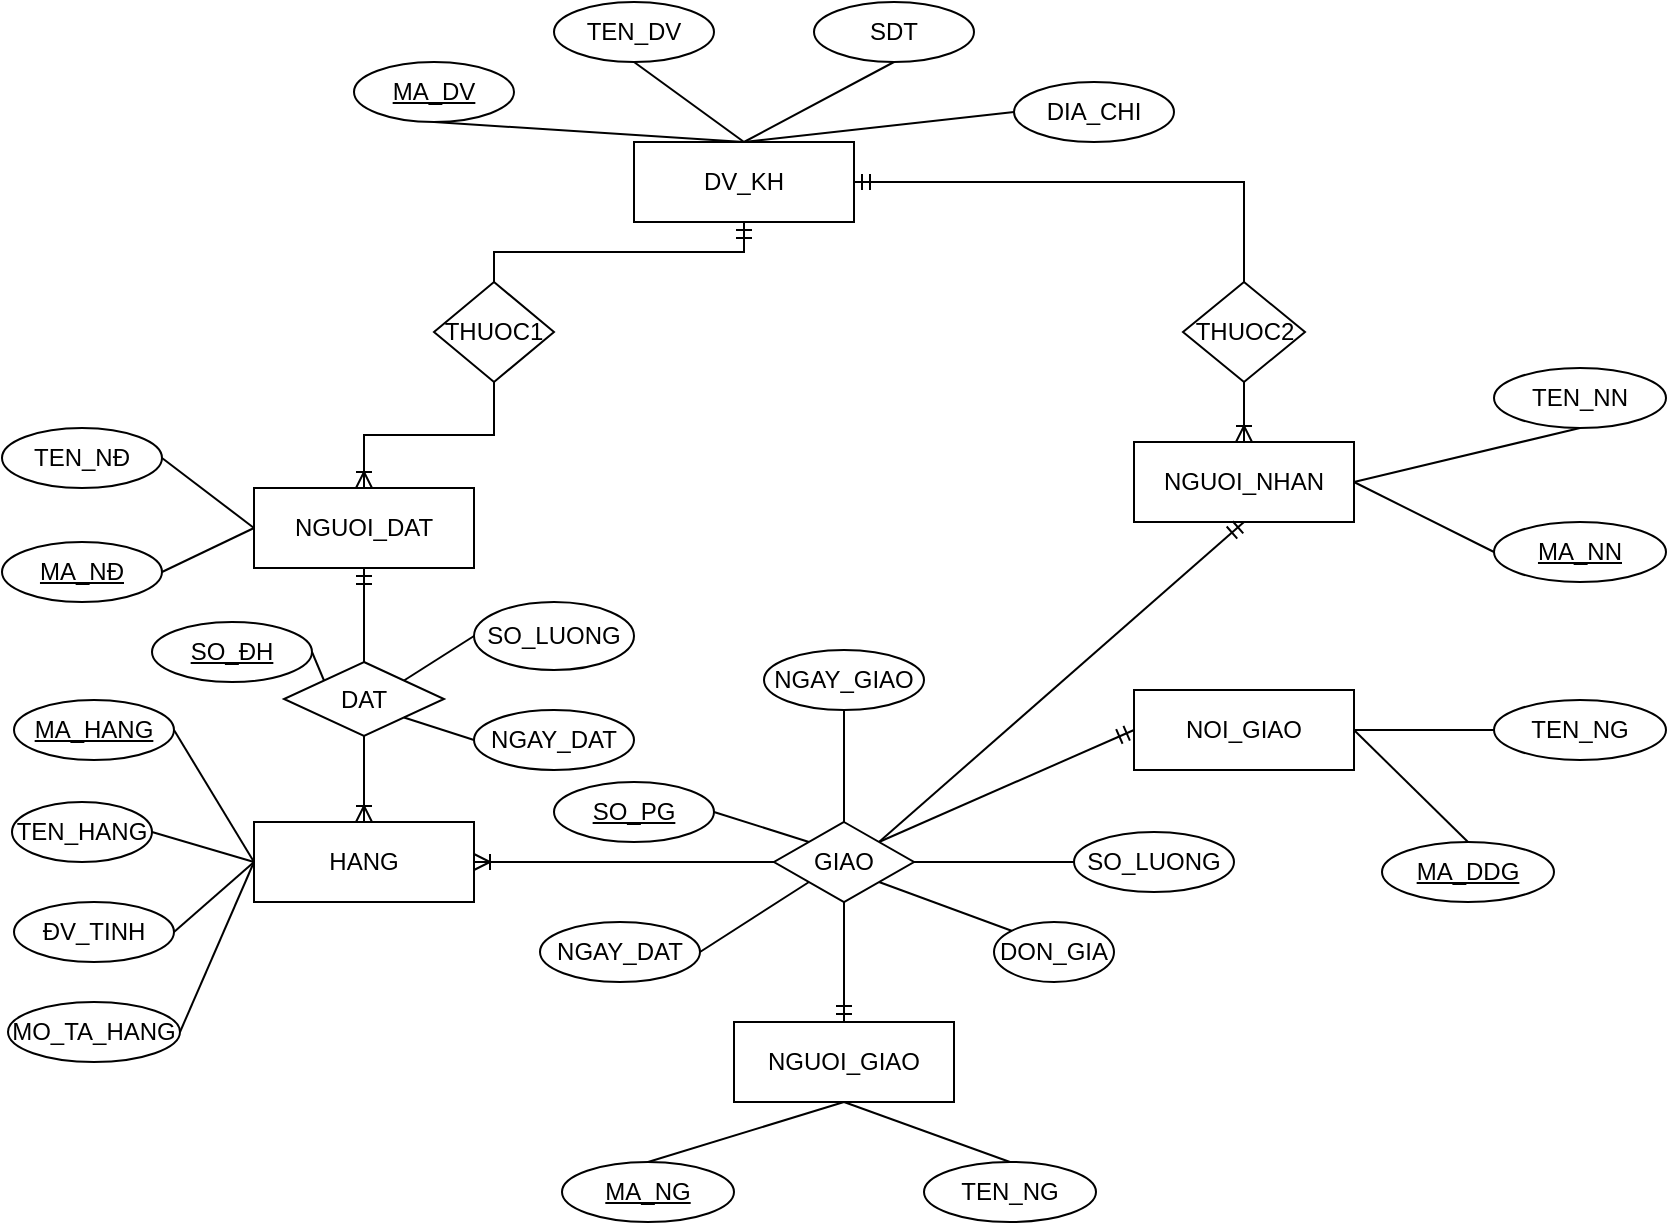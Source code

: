 <mxfile version="17.4.6" type="device"><diagram id="C5RBs43oDa-KdzZeNtuy" name="Page-1"><mxGraphModel dx="1862" dy="1578" grid="1" gridSize="10" guides="1" tooltips="1" connect="1" arrows="1" fold="1" page="1" pageScale="1" pageWidth="827" pageHeight="1169" math="0" shadow="0"><root><mxCell id="WIyWlLk6GJQsqaUBKTNV-0"/><mxCell id="WIyWlLk6GJQsqaUBKTNV-1" parent="WIyWlLk6GJQsqaUBKTNV-0"/><mxCell id="unwaS4inV0q4nmCDozb9-0" value="HANG" style="rounded=0;whiteSpace=wrap;html=1;" parent="WIyWlLk6GJQsqaUBKTNV-1" vertex="1"><mxGeometry x="100" width="110" height="40" as="geometry"/></mxCell><mxCell id="unwaS4inV0q4nmCDozb9-1" value="NGUOI_DAT" style="rounded=0;whiteSpace=wrap;html=1;" parent="WIyWlLk6GJQsqaUBKTNV-1" vertex="1"><mxGeometry x="100" y="-167" width="110" height="40" as="geometry"/></mxCell><mxCell id="unwaS4inV0q4nmCDozb9-2" value="ĐV_TINH" style="ellipse;whiteSpace=wrap;html=1;" parent="WIyWlLk6GJQsqaUBKTNV-1" vertex="1"><mxGeometry x="-20" y="40" width="80" height="30" as="geometry"/></mxCell><mxCell id="unwaS4inV0q4nmCDozb9-3" value="&lt;u&gt;MA_HANG&lt;/u&gt;" style="ellipse;whiteSpace=wrap;html=1;" parent="WIyWlLk6GJQsqaUBKTNV-1" vertex="1"><mxGeometry x="-20" y="-61" width="80" height="30" as="geometry"/></mxCell><mxCell id="unwaS4inV0q4nmCDozb9-4" value="MO_TA_HANG" style="ellipse;whiteSpace=wrap;html=1;" parent="WIyWlLk6GJQsqaUBKTNV-1" vertex="1"><mxGeometry x="-23" y="90" width="86" height="30" as="geometry"/></mxCell><mxCell id="unwaS4inV0q4nmCDozb9-5" value="TEN_HANG&lt;span style=&quot;color: rgba(0 , 0 , 0 , 0) ; font-family: monospace ; font-size: 0px&quot;&gt;%3CmxGraphModel%3E%3Croot%3E%3CmxCell%20id%3D%220%22%2F%3E%3CmxCell%20id%3D%221%22%20parent%3D%220%22%2F%3E%3CmxCell%20id%3D%222%22%20value%3D%22SO_%C4%90H%22%20style%3D%22ellipse%3BwhiteSpace%3Dwrap%3Bhtml%3D1%3B%22%20vertex%3D%221%22%20parent%3D%221%22%3E%3CmxGeometry%20x%3D%2290%22%20y%3D%22150%22%20width%3D%22110%22%20height%3D%2250%22%20as%3D%22geometry%22%2F%3E%3C%2FmxCell%3E%3C%2Froot%3E%3C%2FmxGraphModel%3E&lt;/span&gt;" style="ellipse;whiteSpace=wrap;html=1;" parent="WIyWlLk6GJQsqaUBKTNV-1" vertex="1"><mxGeometry x="-21" y="-10" width="70" height="30" as="geometry"/></mxCell><mxCell id="unwaS4inV0q4nmCDozb9-13" value="" style="endArrow=none;html=1;rounded=0;entryX=0;entryY=0.5;entryDx=0;entryDy=0;exitX=1;exitY=0.5;exitDx=0;exitDy=0;" parent="WIyWlLk6GJQsqaUBKTNV-1" source="unwaS4inV0q4nmCDozb9-3" target="unwaS4inV0q4nmCDozb9-0" edge="1"><mxGeometry width="50" height="50" relative="1" as="geometry"><mxPoint x="90" y="-40" as="sourcePoint"/><mxPoint x="500" y="-40" as="targetPoint"/></mxGeometry></mxCell><mxCell id="unwaS4inV0q4nmCDozb9-14" value="" style="endArrow=none;html=1;rounded=0;exitX=1;exitY=0.5;exitDx=0;exitDy=0;entryX=0;entryY=0.5;entryDx=0;entryDy=0;" parent="WIyWlLk6GJQsqaUBKTNV-1" source="unwaS4inV0q4nmCDozb9-2" edge="1" target="unwaS4inV0q4nmCDozb9-0"><mxGeometry width="50" height="50" relative="1" as="geometry"><mxPoint x="70.24" y="-35.07" as="sourcePoint"/><mxPoint x="100" y="20" as="targetPoint"/></mxGeometry></mxCell><mxCell id="unwaS4inV0q4nmCDozb9-15" value="" style="endArrow=none;html=1;rounded=0;entryX=1;entryY=0.5;entryDx=0;entryDy=0;exitX=0;exitY=0.5;exitDx=0;exitDy=0;" parent="WIyWlLk6GJQsqaUBKTNV-1" target="unwaS4inV0q4nmCDozb9-4" edge="1" source="unwaS4inV0q4nmCDozb9-0"><mxGeometry width="50" height="50" relative="1" as="geometry"><mxPoint x="100" y="20" as="sourcePoint"/><mxPoint x="120" y="40" as="targetPoint"/></mxGeometry></mxCell><mxCell id="unwaS4inV0q4nmCDozb9-16" value="" style="endArrow=none;html=1;rounded=0;exitX=1;exitY=0.5;exitDx=0;exitDy=0;entryX=0;entryY=0.5;entryDx=0;entryDy=0;" parent="WIyWlLk6GJQsqaUBKTNV-1" source="unwaS4inV0q4nmCDozb9-5" target="unwaS4inV0q4nmCDozb9-0" edge="1"><mxGeometry width="50" height="50" relative="1" as="geometry"><mxPoint x="90.24" y="-15.07" as="sourcePoint"/><mxPoint x="130" y="50" as="targetPoint"/></mxGeometry></mxCell><mxCell id="unwaS4inV0q4nmCDozb9-17" value="&lt;span&gt;GIAO&lt;/span&gt;" style="rhombus;whiteSpace=wrap;html=1;" parent="WIyWlLk6GJQsqaUBKTNV-1" vertex="1"><mxGeometry x="360" width="70" height="40" as="geometry"/></mxCell><mxCell id="unwaS4inV0q4nmCDozb9-18" value="TEN_NĐ" style="ellipse;whiteSpace=wrap;html=1;" parent="WIyWlLk6GJQsqaUBKTNV-1" vertex="1"><mxGeometry x="-26" y="-197" width="80" height="30" as="geometry"/></mxCell><mxCell id="unwaS4inV0q4nmCDozb9-19" value="DIA_CHI" style="ellipse;whiteSpace=wrap;html=1;" parent="WIyWlLk6GJQsqaUBKTNV-1" vertex="1"><mxGeometry x="480" y="-370" width="80" height="30" as="geometry"/></mxCell><mxCell id="unwaS4inV0q4nmCDozb9-20" value="&lt;u&gt;MA_NĐ&lt;/u&gt;" style="ellipse;whiteSpace=wrap;html=1;" parent="WIyWlLk6GJQsqaUBKTNV-1" vertex="1"><mxGeometry x="-26" y="-140" width="80" height="30" as="geometry"/></mxCell><mxCell id="unwaS4inV0q4nmCDozb9-21" value="DV_KH" style="rounded=0;whiteSpace=wrap;html=1;" parent="WIyWlLk6GJQsqaUBKTNV-1" vertex="1"><mxGeometry x="290" y="-340" width="110" height="40" as="geometry"/></mxCell><mxCell id="unwaS4inV0q4nmCDozb9-22" value="" style="endArrow=none;html=1;rounded=0;exitX=1;exitY=0.5;exitDx=0;exitDy=0;entryX=0;entryY=0.5;entryDx=0;entryDy=0;" parent="WIyWlLk6GJQsqaUBKTNV-1" source="unwaS4inV0q4nmCDozb9-18" target="unwaS4inV0q4nmCDozb9-1" edge="1"><mxGeometry width="50" height="50" relative="1" as="geometry"><mxPoint x="450" y="-190" as="sourcePoint"/><mxPoint x="500" y="-240" as="targetPoint"/></mxGeometry></mxCell><mxCell id="unwaS4inV0q4nmCDozb9-23" value="" style="endArrow=none;html=1;rounded=0;exitX=0;exitY=0.5;exitDx=0;exitDy=0;entryX=1;entryY=0.5;entryDx=0;entryDy=0;" parent="WIyWlLk6GJQsqaUBKTNV-1" source="unwaS4inV0q4nmCDozb9-1" target="unwaS4inV0q4nmCDozb9-20" edge="1"><mxGeometry width="50" height="50" relative="1" as="geometry"><mxPoint x="64.0" y="-185" as="sourcePoint"/><mxPoint x="110" y="-137" as="targetPoint"/></mxGeometry></mxCell><mxCell id="unwaS4inV0q4nmCDozb9-24" value="TEN_DV" style="ellipse;whiteSpace=wrap;html=1;" parent="WIyWlLk6GJQsqaUBKTNV-1" vertex="1"><mxGeometry x="250" y="-410" width="80" height="30" as="geometry"/></mxCell><mxCell id="unwaS4inV0q4nmCDozb9-25" value="&lt;u&gt;MA_DV&lt;/u&gt;" style="ellipse;whiteSpace=wrap;html=1;" parent="WIyWlLk6GJQsqaUBKTNV-1" vertex="1"><mxGeometry x="150" y="-380" width="80" height="30" as="geometry"/></mxCell><mxCell id="unwaS4inV0q4nmCDozb9-27" value="SDT" style="ellipse;whiteSpace=wrap;html=1;" parent="WIyWlLk6GJQsqaUBKTNV-1" vertex="1"><mxGeometry x="380" y="-410" width="80" height="30" as="geometry"/></mxCell><mxCell id="unwaS4inV0q4nmCDozb9-29" value="" style="endArrow=none;html=1;rounded=0;entryX=0.5;entryY=1;entryDx=0;entryDy=0;exitX=0.5;exitY=0;exitDx=0;exitDy=0;" parent="WIyWlLk6GJQsqaUBKTNV-1" source="unwaS4inV0q4nmCDozb9-21" target="unwaS4inV0q4nmCDozb9-25" edge="1"><mxGeometry width="50" height="50" relative="1" as="geometry"><mxPoint x="200" y="-150" as="sourcePoint"/><mxPoint x="250" y="-200" as="targetPoint"/></mxGeometry></mxCell><mxCell id="unwaS4inV0q4nmCDozb9-30" value="" style="endArrow=none;html=1;rounded=0;entryX=0.5;entryY=1;entryDx=0;entryDy=0;exitX=0.5;exitY=0;exitDx=0;exitDy=0;" parent="WIyWlLk6GJQsqaUBKTNV-1" source="unwaS4inV0q4nmCDozb9-21" target="unwaS4inV0q4nmCDozb9-24" edge="1"><mxGeometry width="50" height="50" relative="1" as="geometry"><mxPoint x="360" y="-240" as="sourcePoint"/><mxPoint x="209.76" y="-245.65" as="targetPoint"/></mxGeometry></mxCell><mxCell id="unwaS4inV0q4nmCDozb9-31" value="" style="endArrow=none;html=1;rounded=0;entryX=0.5;entryY=0;entryDx=0;entryDy=0;exitX=0.5;exitY=1;exitDx=0;exitDy=0;" parent="WIyWlLk6GJQsqaUBKTNV-1" source="unwaS4inV0q4nmCDozb9-27" target="unwaS4inV0q4nmCDozb9-21" edge="1"><mxGeometry width="50" height="50" relative="1" as="geometry"><mxPoint x="379.0" y="-220" as="sourcePoint"/><mxPoint x="219.76" y="-235.65" as="targetPoint"/></mxGeometry></mxCell><mxCell id="unwaS4inV0q4nmCDozb9-32" value="" style="endArrow=none;html=1;rounded=0;entryX=0;entryY=0.5;entryDx=0;entryDy=0;exitX=0.5;exitY=0;exitDx=0;exitDy=0;" parent="WIyWlLk6GJQsqaUBKTNV-1" source="unwaS4inV0q4nmCDozb9-21" target="unwaS4inV0q4nmCDozb9-19" edge="1"><mxGeometry width="50" height="50" relative="1" as="geometry"><mxPoint x="389.0" y="-210" as="sourcePoint"/><mxPoint x="229.76" y="-225.65" as="targetPoint"/></mxGeometry></mxCell><mxCell id="unwaS4inV0q4nmCDozb9-33" value="THUOC1" style="rhombus;whiteSpace=wrap;html=1;" parent="WIyWlLk6GJQsqaUBKTNV-1" vertex="1"><mxGeometry x="190" y="-270" width="60" height="50" as="geometry"/></mxCell><mxCell id="unwaS4inV0q4nmCDozb9-39" value="NGUOI_GIAO" style="rounded=0;whiteSpace=wrap;html=1;" parent="WIyWlLk6GJQsqaUBKTNV-1" vertex="1"><mxGeometry x="340" y="100" width="110" height="40" as="geometry"/></mxCell><mxCell id="unwaS4inV0q4nmCDozb9-41" value="TEN_NG" style="ellipse;whiteSpace=wrap;html=1;" parent="WIyWlLk6GJQsqaUBKTNV-1" vertex="1"><mxGeometry x="435" y="170" width="86" height="30" as="geometry"/></mxCell><mxCell id="unwaS4inV0q4nmCDozb9-42" value="&lt;u&gt;MA_NG&lt;/u&gt;" style="ellipse;whiteSpace=wrap;html=1;" parent="WIyWlLk6GJQsqaUBKTNV-1" vertex="1"><mxGeometry x="254" y="170" width="86" height="30" as="geometry"/></mxCell><mxCell id="unwaS4inV0q4nmCDozb9-45" value="&lt;span&gt;DAT&lt;/span&gt;" style="rhombus;whiteSpace=wrap;html=1;" parent="WIyWlLk6GJQsqaUBKTNV-1" vertex="1"><mxGeometry x="115" y="-80" width="80" height="37" as="geometry"/></mxCell><mxCell id="unwaS4inV0q4nmCDozb9-48" value="NOI_GIAO" style="rounded=0;whiteSpace=wrap;html=1;" parent="WIyWlLk6GJQsqaUBKTNV-1" vertex="1"><mxGeometry x="540" y="-66" width="110" height="40" as="geometry"/></mxCell><mxCell id="unwaS4inV0q4nmCDozb9-49" value="NGUOI_NHAN" style="rounded=0;whiteSpace=wrap;html=1;" parent="WIyWlLk6GJQsqaUBKTNV-1" vertex="1"><mxGeometry x="540" y="-190" width="110" height="40" as="geometry"/></mxCell><mxCell id="unwaS4inV0q4nmCDozb9-50" value="" style="endArrow=none;html=1;rounded=0;exitX=0.5;exitY=0;exitDx=0;exitDy=0;entryX=0.5;entryY=1;entryDx=0;entryDy=0;" parent="WIyWlLk6GJQsqaUBKTNV-1" source="unwaS4inV0q4nmCDozb9-42" target="unwaS4inV0q4nmCDozb9-39" edge="1"><mxGeometry relative="1" as="geometry"><mxPoint x="400" as="sourcePoint"/><mxPoint x="560" as="targetPoint"/></mxGeometry></mxCell><mxCell id="unwaS4inV0q4nmCDozb9-51" value="" style="endArrow=none;html=1;rounded=0;exitX=0.5;exitY=0;exitDx=0;exitDy=0;entryX=0.5;entryY=1;entryDx=0;entryDy=0;" parent="WIyWlLk6GJQsqaUBKTNV-1" source="unwaS4inV0q4nmCDozb9-41" target="unwaS4inV0q4nmCDozb9-39" edge="1"><mxGeometry relative="1" as="geometry"><mxPoint x="293" y="180" as="sourcePoint"/><mxPoint x="405" y="150" as="targetPoint"/></mxGeometry></mxCell><mxCell id="unwaS4inV0q4nmCDozb9-53" value="" style="fontSize=12;html=1;endArrow=ERoneToMany;rounded=0;exitX=0.5;exitY=1;exitDx=0;exitDy=0;entryX=0.5;entryY=0;entryDx=0;entryDy=0;" parent="WIyWlLk6GJQsqaUBKTNV-1" source="unwaS4inV0q4nmCDozb9-45" target="unwaS4inV0q4nmCDozb9-0" edge="1"><mxGeometry width="100" height="100" relative="1" as="geometry"><mxPoint x="320" y="20" as="sourcePoint"/><mxPoint x="190" y="-40" as="targetPoint"/></mxGeometry></mxCell><mxCell id="unwaS4inV0q4nmCDozb9-54" value="" style="fontSize=12;html=1;endArrow=ERmandOne;rounded=0;exitX=0.5;exitY=0;exitDx=0;exitDy=0;entryX=0.5;entryY=1;entryDx=0;entryDy=0;" parent="WIyWlLk6GJQsqaUBKTNV-1" source="unwaS4inV0q4nmCDozb9-45" target="unwaS4inV0q4nmCDozb9-1" edge="1"><mxGeometry width="100" height="100" relative="1" as="geometry"><mxPoint x="320" y="20" as="sourcePoint"/><mxPoint x="420" y="-80" as="targetPoint"/></mxGeometry></mxCell><mxCell id="unwaS4inV0q4nmCDozb9-55" value="" style="fontSize=12;html=1;endArrow=ERmandOne;rounded=0;exitX=0.5;exitY=0;exitDx=0;exitDy=0;entryX=0.5;entryY=1;entryDx=0;entryDy=0;edgeStyle=orthogonalEdgeStyle;" parent="WIyWlLk6GJQsqaUBKTNV-1" source="unwaS4inV0q4nmCDozb9-33" target="unwaS4inV0q4nmCDozb9-21" edge="1"><mxGeometry width="100" height="100" relative="1" as="geometry"><mxPoint x="165" y="-70" as="sourcePoint"/><mxPoint x="165" y="-117" as="targetPoint"/></mxGeometry></mxCell><mxCell id="unwaS4inV0q4nmCDozb9-57" value="" style="fontSize=12;html=1;endArrow=ERoneToMany;rounded=0;exitX=0.5;exitY=1;exitDx=0;exitDy=0;entryX=0.5;entryY=0;entryDx=0;entryDy=0;edgeStyle=orthogonalEdgeStyle;" parent="WIyWlLk6GJQsqaUBKTNV-1" source="unwaS4inV0q4nmCDozb9-33" target="unwaS4inV0q4nmCDozb9-1" edge="1"><mxGeometry width="100" height="100" relative="1" as="geometry"><mxPoint x="165" y="-33" as="sourcePoint"/><mxPoint x="172.15" y="10.08" as="targetPoint"/></mxGeometry></mxCell><mxCell id="unwaS4inV0q4nmCDozb9-58" value="&lt;u&gt;MA_DDG&lt;/u&gt;" style="ellipse;whiteSpace=wrap;html=1;" parent="WIyWlLk6GJQsqaUBKTNV-1" vertex="1"><mxGeometry x="664" y="10" width="86" height="30" as="geometry"/></mxCell><mxCell id="unwaS4inV0q4nmCDozb9-59" value="TEN_NG" style="ellipse;whiteSpace=wrap;html=1;" parent="WIyWlLk6GJQsqaUBKTNV-1" vertex="1"><mxGeometry x="720" y="-61" width="86" height="30" as="geometry"/></mxCell><mxCell id="unwaS4inV0q4nmCDozb9-62" value="&lt;u&gt;MA_NN&lt;/u&gt;" style="ellipse;whiteSpace=wrap;html=1;" parent="WIyWlLk6GJQsqaUBKTNV-1" vertex="1"><mxGeometry x="720" y="-150" width="86" height="30" as="geometry"/></mxCell><mxCell id="unwaS4inV0q4nmCDozb9-63" value="TEN_NN" style="ellipse;whiteSpace=wrap;html=1;" parent="WIyWlLk6GJQsqaUBKTNV-1" vertex="1"><mxGeometry x="720" y="-227" width="86" height="30" as="geometry"/></mxCell><mxCell id="unwaS4inV0q4nmCDozb9-64" value="" style="endArrow=none;html=1;rounded=0;entryX=0.5;entryY=1;entryDx=0;entryDy=0;exitX=1;exitY=0.5;exitDx=0;exitDy=0;" parent="WIyWlLk6GJQsqaUBKTNV-1" source="unwaS4inV0q4nmCDozb9-49" target="unwaS4inV0q4nmCDozb9-63" edge="1"><mxGeometry relative="1" as="geometry"><mxPoint x="430" y="-160" as="sourcePoint"/><mxPoint x="590" y="-160" as="targetPoint"/></mxGeometry></mxCell><mxCell id="unwaS4inV0q4nmCDozb9-65" value="" style="endArrow=none;html=1;rounded=0;entryX=0;entryY=0.5;entryDx=0;entryDy=0;exitX=1;exitY=0.5;exitDx=0;exitDy=0;" parent="WIyWlLk6GJQsqaUBKTNV-1" source="unwaS4inV0q4nmCDozb9-49" target="unwaS4inV0q4nmCDozb9-62" edge="1"><mxGeometry relative="1" as="geometry"><mxPoint x="625" y="-180" as="sourcePoint"/><mxPoint x="663" y="-215" as="targetPoint"/></mxGeometry></mxCell><mxCell id="unwaS4inV0q4nmCDozb9-67" value="" style="endArrow=none;html=1;rounded=0;exitX=1;exitY=0.5;exitDx=0;exitDy=0;" parent="WIyWlLk6GJQsqaUBKTNV-1" source="unwaS4inV0q4nmCDozb9-48" target="unwaS4inV0q4nmCDozb9-59" edge="1"><mxGeometry relative="1" as="geometry"><mxPoint x="645" y="-160" as="sourcePoint"/><mxPoint x="683" y="-195" as="targetPoint"/></mxGeometry></mxCell><mxCell id="unwaS4inV0q4nmCDozb9-68" value="" style="endArrow=none;html=1;rounded=0;entryX=0.5;entryY=0;entryDx=0;entryDy=0;exitX=1;exitY=0.5;exitDx=0;exitDy=0;" parent="WIyWlLk6GJQsqaUBKTNV-1" source="unwaS4inV0q4nmCDozb9-48" target="unwaS4inV0q4nmCDozb9-58" edge="1"><mxGeometry relative="1" as="geometry"><mxPoint x="655" y="-150" as="sourcePoint"/><mxPoint x="693" y="-185" as="targetPoint"/></mxGeometry></mxCell><mxCell id="unwaS4inV0q4nmCDozb9-69" value="" style="fontSize=12;html=1;endArrow=ERoneToMany;rounded=0;exitX=0;exitY=0.5;exitDx=0;exitDy=0;entryX=1;entryY=0.5;entryDx=0;entryDy=0;" parent="WIyWlLk6GJQsqaUBKTNV-1" source="unwaS4inV0q4nmCDozb9-17" target="unwaS4inV0q4nmCDozb9-0" edge="1"><mxGeometry width="100" height="100" relative="1" as="geometry"><mxPoint x="165" y="-33" as="sourcePoint"/><mxPoint x="165" y="10" as="targetPoint"/></mxGeometry></mxCell><mxCell id="unwaS4inV0q4nmCDozb9-70" value="" style="fontSize=12;html=1;endArrow=ERmandOne;rounded=0;exitX=1;exitY=0;exitDx=0;exitDy=0;entryX=0;entryY=0.5;entryDx=0;entryDy=0;" parent="WIyWlLk6GJQsqaUBKTNV-1" source="unwaS4inV0q4nmCDozb9-17" target="unwaS4inV0q4nmCDozb9-48" edge="1"><mxGeometry width="100" height="100" relative="1" as="geometry"><mxPoint x="165" y="-70" as="sourcePoint"/><mxPoint x="165" y="-117" as="targetPoint"/></mxGeometry></mxCell><mxCell id="Q8z6UntDGTnk1zgjs6yY-0" value="NGAY_DAT" style="ellipse;whiteSpace=wrap;html=1;" vertex="1" parent="WIyWlLk6GJQsqaUBKTNV-1"><mxGeometry x="210" y="-56" width="80" height="30" as="geometry"/></mxCell><mxCell id="Q8z6UntDGTnk1zgjs6yY-1" value="&lt;u&gt;SO_ĐH&lt;/u&gt;" style="ellipse;whiteSpace=wrap;html=1;" vertex="1" parent="WIyWlLk6GJQsqaUBKTNV-1"><mxGeometry x="49" y="-100" width="80" height="30" as="geometry"/></mxCell><mxCell id="Q8z6UntDGTnk1zgjs6yY-2" value="SO_LUONG" style="ellipse;whiteSpace=wrap;html=1;" vertex="1" parent="WIyWlLk6GJQsqaUBKTNV-1"><mxGeometry x="210" y="-110" width="80" height="34" as="geometry"/></mxCell><mxCell id="Q8z6UntDGTnk1zgjs6yY-4" value="" style="endArrow=none;html=1;rounded=0;exitX=0;exitY=0;exitDx=0;exitDy=0;entryX=1;entryY=0.5;entryDx=0;entryDy=0;" edge="1" parent="WIyWlLk6GJQsqaUBKTNV-1" source="unwaS4inV0q4nmCDozb9-45" target="Q8z6UntDGTnk1zgjs6yY-1"><mxGeometry width="50" height="50" relative="1" as="geometry"><mxPoint x="430" y="-10" as="sourcePoint"/><mxPoint x="480" y="-60" as="targetPoint"/></mxGeometry></mxCell><mxCell id="Q8z6UntDGTnk1zgjs6yY-5" value="" style="endArrow=none;html=1;rounded=0;exitX=0;exitY=0.5;exitDx=0;exitDy=0;entryX=1;entryY=0;entryDx=0;entryDy=0;" edge="1" parent="WIyWlLk6GJQsqaUBKTNV-1" source="Q8z6UntDGTnk1zgjs6yY-2" target="unwaS4inV0q4nmCDozb9-45"><mxGeometry width="50" height="50" relative="1" as="geometry"><mxPoint x="145" y="-60.75" as="sourcePoint"/><mxPoint x="139.0" y="-75" as="targetPoint"/></mxGeometry></mxCell><mxCell id="Q8z6UntDGTnk1zgjs6yY-6" value="" style="endArrow=none;html=1;rounded=0;exitX=1;exitY=1;exitDx=0;exitDy=0;entryX=0;entryY=0.5;entryDx=0;entryDy=0;" edge="1" parent="WIyWlLk6GJQsqaUBKTNV-1" source="unwaS4inV0q4nmCDozb9-45" target="Q8z6UntDGTnk1zgjs6yY-0"><mxGeometry width="50" height="50" relative="1" as="geometry"><mxPoint x="155" y="-50.75" as="sourcePoint"/><mxPoint x="149.0" y="-65" as="targetPoint"/></mxGeometry></mxCell><mxCell id="Q8z6UntDGTnk1zgjs6yY-7" value="SO_LUONG" style="ellipse;whiteSpace=wrap;html=1;" vertex="1" parent="WIyWlLk6GJQsqaUBKTNV-1"><mxGeometry x="510" y="5" width="80" height="30" as="geometry"/></mxCell><mxCell id="Q8z6UntDGTnk1zgjs6yY-8" value="NGAY_GIAO" style="ellipse;whiteSpace=wrap;html=1;" vertex="1" parent="WIyWlLk6GJQsqaUBKTNV-1"><mxGeometry x="355" y="-86" width="80" height="30" as="geometry"/></mxCell><mxCell id="Q8z6UntDGTnk1zgjs6yY-9" value="&lt;u&gt;SO_PG&lt;/u&gt;" style="ellipse;whiteSpace=wrap;html=1;" vertex="1" parent="WIyWlLk6GJQsqaUBKTNV-1"><mxGeometry x="250" y="-20" width="80" height="30" as="geometry"/></mxCell><mxCell id="Q8z6UntDGTnk1zgjs6yY-10" value="NGAY_DAT" style="ellipse;whiteSpace=wrap;html=1;" vertex="1" parent="WIyWlLk6GJQsqaUBKTNV-1"><mxGeometry x="243" y="50" width="80" height="30" as="geometry"/></mxCell><mxCell id="Q8z6UntDGTnk1zgjs6yY-11" value="DON_GIA" style="ellipse;whiteSpace=wrap;html=1;" vertex="1" parent="WIyWlLk6GJQsqaUBKTNV-1"><mxGeometry x="470" y="50" width="60" height="30" as="geometry"/></mxCell><mxCell id="Q8z6UntDGTnk1zgjs6yY-12" value="" style="endArrow=none;html=1;rounded=0;exitX=0.5;exitY=1;exitDx=0;exitDy=0;entryX=0.5;entryY=0;entryDx=0;entryDy=0;" edge="1" parent="WIyWlLk6GJQsqaUBKTNV-1" source="Q8z6UntDGTnk1zgjs6yY-8" target="unwaS4inV0q4nmCDozb9-17"><mxGeometry width="50" height="50" relative="1" as="geometry"><mxPoint x="185" y="-42.25" as="sourcePoint"/><mxPoint x="220" y="-31" as="targetPoint"/></mxGeometry></mxCell><mxCell id="Q8z6UntDGTnk1zgjs6yY-13" value="" style="endArrow=none;html=1;rounded=0;exitX=0;exitY=1;exitDx=0;exitDy=0;entryX=1;entryY=0.5;entryDx=0;entryDy=0;" edge="1" parent="WIyWlLk6GJQsqaUBKTNV-1" source="unwaS4inV0q4nmCDozb9-17" target="Q8z6UntDGTnk1zgjs6yY-10"><mxGeometry width="50" height="50" relative="1" as="geometry"><mxPoint x="195" y="-32.25" as="sourcePoint"/><mxPoint x="230" y="-21" as="targetPoint"/></mxGeometry></mxCell><mxCell id="Q8z6UntDGTnk1zgjs6yY-14" value="" style="endArrow=none;html=1;rounded=0;exitX=0;exitY=0.5;exitDx=0;exitDy=0;entryX=1;entryY=0.5;entryDx=0;entryDy=0;" edge="1" parent="WIyWlLk6GJQsqaUBKTNV-1" source="Q8z6UntDGTnk1zgjs6yY-7" target="unwaS4inV0q4nmCDozb9-17"><mxGeometry width="50" height="50" relative="1" as="geometry"><mxPoint x="205" y="-22.25" as="sourcePoint"/><mxPoint x="240" y="-11" as="targetPoint"/></mxGeometry></mxCell><mxCell id="Q8z6UntDGTnk1zgjs6yY-15" value="" style="endArrow=none;html=1;rounded=0;exitX=0;exitY=0;exitDx=0;exitDy=0;entryX=1;entryY=0.5;entryDx=0;entryDy=0;" edge="1" parent="WIyWlLk6GJQsqaUBKTNV-1" source="unwaS4inV0q4nmCDozb9-17" target="Q8z6UntDGTnk1zgjs6yY-9"><mxGeometry width="50" height="50" relative="1" as="geometry"><mxPoint x="215" y="-12.25" as="sourcePoint"/><mxPoint x="250" y="-1" as="targetPoint"/></mxGeometry></mxCell><mxCell id="Q8z6UntDGTnk1zgjs6yY-16" style="edgeStyle=none;rounded=0;orthogonalLoop=1;jettySize=auto;html=1;entryX=1;entryY=0.5;entryDx=0;entryDy=0;" edge="1" parent="WIyWlLk6GJQsqaUBKTNV-1" source="Q8z6UntDGTnk1zgjs6yY-9" target="Q8z6UntDGTnk1zgjs6yY-9"><mxGeometry relative="1" as="geometry"/></mxCell><mxCell id="Q8z6UntDGTnk1zgjs6yY-17" value="" style="endArrow=none;html=1;rounded=0;exitX=0;exitY=0;exitDx=0;exitDy=0;entryX=1;entryY=1;entryDx=0;entryDy=0;" edge="1" parent="WIyWlLk6GJQsqaUBKTNV-1" source="Q8z6UntDGTnk1zgjs6yY-11" target="unwaS4inV0q4nmCDozb9-17"><mxGeometry width="50" height="50" relative="1" as="geometry"><mxPoint x="225" y="-2.25" as="sourcePoint"/><mxPoint x="260" y="9" as="targetPoint"/></mxGeometry></mxCell><mxCell id="Q8z6UntDGTnk1zgjs6yY-19" value="" style="fontSize=12;html=1;endArrow=ERmandOne;rounded=0;exitX=0.5;exitY=1;exitDx=0;exitDy=0;entryX=0.5;entryY=0;entryDx=0;entryDy=0;" edge="1" parent="WIyWlLk6GJQsqaUBKTNV-1" source="unwaS4inV0q4nmCDozb9-17" target="unwaS4inV0q4nmCDozb9-39"><mxGeometry width="100" height="100" relative="1" as="geometry"><mxPoint x="422.5" y="20" as="sourcePoint"/><mxPoint x="550" y="-36" as="targetPoint"/></mxGeometry></mxCell><mxCell id="Q8z6UntDGTnk1zgjs6yY-20" value="" style="fontSize=12;html=1;endArrow=ERmandOne;rounded=0;exitX=1;exitY=0;exitDx=0;exitDy=0;entryX=0.5;entryY=1;entryDx=0;entryDy=0;" edge="1" parent="WIyWlLk6GJQsqaUBKTNV-1" source="unwaS4inV0q4nmCDozb9-17" target="unwaS4inV0q4nmCDozb9-49"><mxGeometry width="100" height="100" relative="1" as="geometry"><mxPoint x="432.5" y="30" as="sourcePoint"/><mxPoint x="560" y="-26" as="targetPoint"/></mxGeometry></mxCell><mxCell id="Q8z6UntDGTnk1zgjs6yY-21" value="THUOC2" style="rhombus;whiteSpace=wrap;html=1;" vertex="1" parent="WIyWlLk6GJQsqaUBKTNV-1"><mxGeometry x="564.5" y="-270" width="61" height="50" as="geometry"/></mxCell><mxCell id="Q8z6UntDGTnk1zgjs6yY-22" value="" style="fontSize=12;html=1;endArrow=ERmandOne;rounded=0;exitX=0.5;exitY=0;exitDx=0;exitDy=0;entryX=1;entryY=0.5;entryDx=0;entryDy=0;edgeStyle=orthogonalEdgeStyle;" edge="1" parent="WIyWlLk6GJQsqaUBKTNV-1" source="Q8z6UntDGTnk1zgjs6yY-21" target="unwaS4inV0q4nmCDozb9-21"><mxGeometry width="100" height="100" relative="1" as="geometry"><mxPoint x="230.0" y="-260.0" as="sourcePoint"/><mxPoint x="355.0" y="-290.0" as="targetPoint"/></mxGeometry></mxCell><mxCell id="Q8z6UntDGTnk1zgjs6yY-23" value="" style="fontSize=12;html=1;endArrow=ERoneToMany;rounded=0;exitX=0.5;exitY=1;exitDx=0;exitDy=0;" edge="1" parent="WIyWlLk6GJQsqaUBKTNV-1" source="Q8z6UntDGTnk1zgjs6yY-21" target="unwaS4inV0q4nmCDozb9-49"><mxGeometry width="100" height="100" relative="1" as="geometry"><mxPoint x="370" y="30" as="sourcePoint"/><mxPoint x="220" y="30" as="targetPoint"/></mxGeometry></mxCell></root></mxGraphModel></diagram></mxfile>
